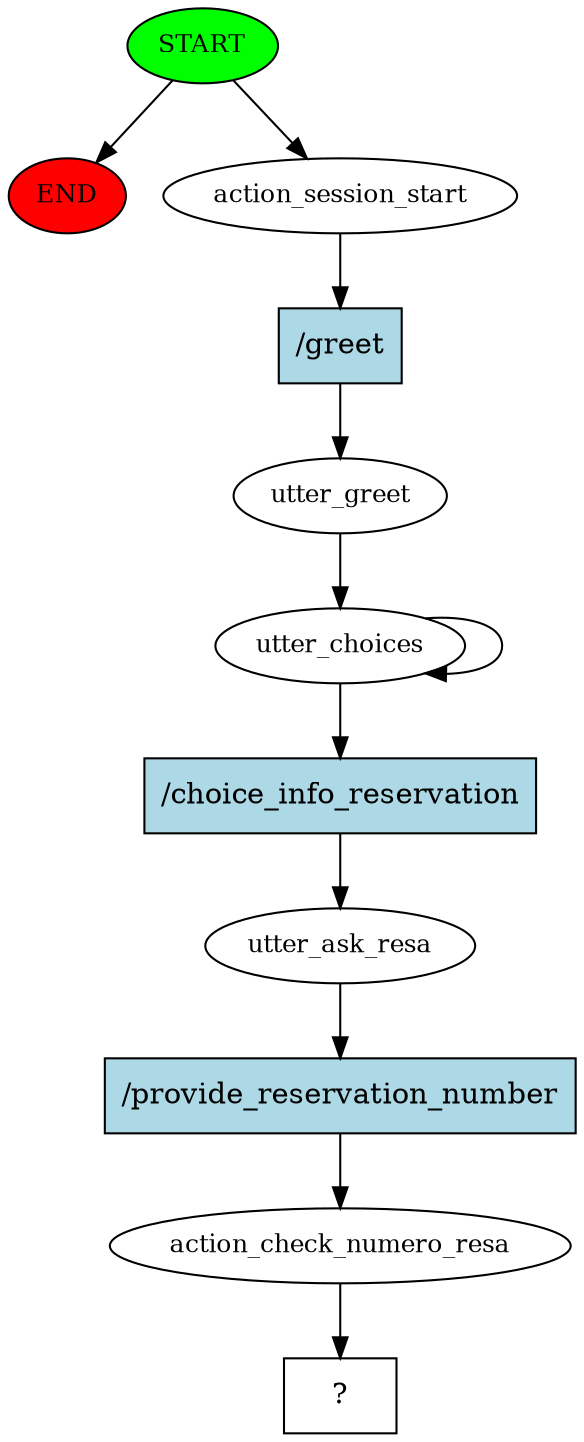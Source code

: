 digraph  {
0 [class="start active", fillcolor=green, fontsize=12, label=START, style=filled];
"-1" [class=end, fillcolor=red, fontsize=12, label=END, style=filled];
1 [class=active, fontsize=12, label=action_session_start];
2 [class=active, fontsize=12, label=utter_greet];
3 [class=active, fontsize=12, label=utter_choices];
5 [class=active, fontsize=12, label=utter_ask_resa];
6 [class=active, fontsize=12, label=action_check_numero_resa];
7 [class="intent dashed active", label="  ?  ", shape=rect];
8 [class="intent active", fillcolor=lightblue, label="/greet", shape=rect, style=filled];
9 [class="intent active", fillcolor=lightblue, label="/choice_info_reservation", shape=rect, style=filled];
10 [class="intent active", fillcolor=lightblue, label="/provide_reservation_number", shape=rect, style=filled];
0 -> "-1"  [class="", key=NONE, label=""];
0 -> 1  [class=active, key=NONE, label=""];
1 -> 8  [class=active, key=0];
2 -> 3  [class=active, key=NONE, label=""];
3 -> 3  [class=active, key=NONE, label=""];
3 -> 9  [class=active, key=0];
5 -> 10  [class=active, key=0];
6 -> 7  [class=active, key=NONE, label=""];
8 -> 2  [class=active, key=0];
9 -> 5  [class=active, key=0];
10 -> 6  [class=active, key=0];
}
